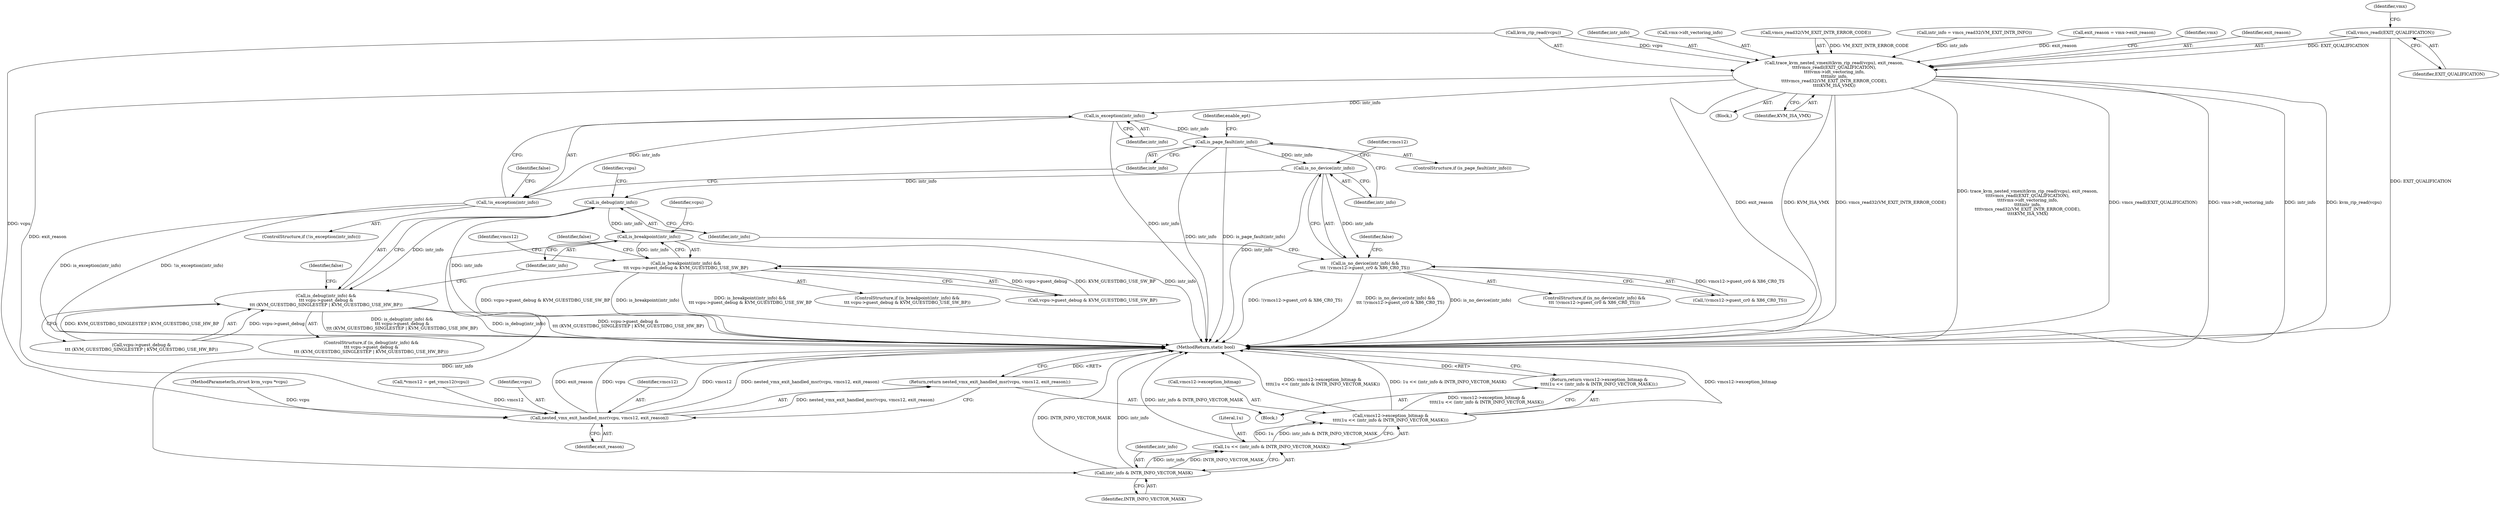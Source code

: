 digraph "0_linux_ef85b67385436ddc1998f45f1d6a210f935b3388_1@API" {
"1000133" [label="(Call,vmcs_readl(EXIT_QUALIFICATION))"];
"1000129" [label="(Call,trace_kvm_nested_vmexit(kvm_rip_read(vcpu), exit_reason,\n\t\t\t\tvmcs_readl(EXIT_QUALIFICATION),\n\t\t\t\tvmx->idt_vectoring_info,\n\t\t\t\tintr_info,\n\t\t\t\tvmcs_read32(VM_EXIT_INTR_ERROR_CODE),\n\t\t\t\tKVM_ISA_VMX))"];
"1000169" [label="(Call,is_exception(intr_info))"];
"1000168" [label="(Call,!is_exception(intr_info))"];
"1000175" [label="(Call,is_page_fault(intr_info))"];
"1000182" [label="(Call,is_no_device(intr_info))"];
"1000181" [label="(Call,is_no_device(intr_info) &&\n\t\t\t !(vmcs12->guest_cr0 & X86_CR0_TS))"];
"1000195" [label="(Call,is_debug(intr_info))"];
"1000194" [label="(Call,is_debug(intr_info) &&\n\t\t\t vcpu->guest_debug &\n\t\t\t (KVM_GUESTDBG_SINGLESTEP | KVM_GUESTDBG_USE_HW_BP))"];
"1000209" [label="(Call,is_breakpoint(intr_info))"];
"1000208" [label="(Call,is_breakpoint(intr_info) &&\n\t\t\t vcpu->guest_debug & KVM_GUESTDBG_USE_SW_BP)"];
"1000225" [label="(Call,intr_info & INTR_INFO_VECTOR_MASK)"];
"1000223" [label="(Call,1u << (intr_info & INTR_INFO_VECTOR_MASK))"];
"1000219" [label="(Call,vmcs12->exception_bitmap &\n\t\t\t\t(1u << (intr_info & INTR_INFO_VECTOR_MASK)))"];
"1000218" [label="(Return,return vmcs12->exception_bitmap &\n\t\t\t\t(1u << (intr_info & INTR_INFO_VECTOR_MASK));)"];
"1000320" [label="(Call,nested_vmx_exit_handled_msr(vcpu, vmcs12, exit_reason))"];
"1000319" [label="(Return,return nested_vmx_exit_handled_msr(vcpu, vmcs12, exit_reason);)"];
"1000193" [label="(ControlStructure,if (is_debug(intr_info) &&\n\t\t\t vcpu->guest_debug &\n\t\t\t (KVM_GUESTDBG_SINGLESTEP | KVM_GUESTDBG_USE_HW_BP)))"];
"1000138" [label="(Identifier,intr_info)"];
"1000195" [label="(Call,is_debug(intr_info))"];
"1000223" [label="(Call,1u << (intr_info & INTR_INFO_VECTOR_MASK))"];
"1000208" [label="(Call,is_breakpoint(intr_info) &&\n\t\t\t vcpu->guest_debug & KVM_GUESTDBG_USE_SW_BP)"];
"1000322" [label="(Identifier,vmcs12)"];
"1000211" [label="(Call,vcpu->guest_debug & KVM_GUESTDBG_USE_SW_BP)"];
"1000187" [label="(Identifier,vmcs12)"];
"1000124" [label="(Call,exit_reason = vmx->exit_reason)"];
"1000394" [label="(MethodReturn,static bool)"];
"1000225" [label="(Call,intr_info & INTR_INFO_VECTOR_MASK)"];
"1000107" [label="(Block,)"];
"1000172" [label="(Identifier,false)"];
"1000183" [label="(Identifier,intr_info)"];
"1000319" [label="(Return,return nested_vmx_exit_handled_msr(vcpu, vmcs12, exit_reason);)"];
"1000178" [label="(Identifier,enable_ept)"];
"1000145" [label="(Identifier,vmx)"];
"1000132" [label="(Identifier,exit_reason)"];
"1000106" [label="(MethodParameterIn,struct kvm_vcpu *vcpu)"];
"1000130" [label="(Call,kvm_rip_read(vcpu))"];
"1000218" [label="(Return,return vmcs12->exception_bitmap &\n\t\t\t\t(1u << (intr_info & INTR_INFO_VECTOR_MASK));)"];
"1000168" [label="(Call,!is_exception(intr_info))"];
"1000180" [label="(ControlStructure,if (is_no_device(intr_info) &&\n\t\t\t !(vmcs12->guest_cr0 & X86_CR0_TS)))"];
"1000221" [label="(Identifier,vmcs12)"];
"1000196" [label="(Identifier,intr_info)"];
"1000169" [label="(Call,is_exception(intr_info))"];
"1000194" [label="(Call,is_debug(intr_info) &&\n\t\t\t vcpu->guest_debug &\n\t\t\t (KVM_GUESTDBG_SINGLESTEP | KVM_GUESTDBG_USE_HW_BP))"];
"1000175" [label="(Call,is_page_fault(intr_info))"];
"1000129" [label="(Call,trace_kvm_nested_vmexit(kvm_rip_read(vcpu), exit_reason,\n\t\t\t\tvmcs_readl(EXIT_QUALIFICATION),\n\t\t\t\tvmx->idt_vectoring_info,\n\t\t\t\tintr_info,\n\t\t\t\tvmcs_read32(VM_EXIT_INTR_ERROR_CODE),\n\t\t\t\tKVM_ISA_VMX))"];
"1000219" [label="(Call,vmcs12->exception_bitmap &\n\t\t\t\t(1u << (intr_info & INTR_INFO_VECTOR_MASK)))"];
"1000176" [label="(Identifier,intr_info)"];
"1000220" [label="(Call,vmcs12->exception_bitmap)"];
"1000135" [label="(Call,vmx->idt_vectoring_info)"];
"1000199" [label="(Identifier,vcpu)"];
"1000205" [label="(Identifier,false)"];
"1000209" [label="(Call,is_breakpoint(intr_info))"];
"1000323" [label="(Identifier,exit_reason)"];
"1000174" [label="(ControlStructure,if (is_page_fault(intr_info)))"];
"1000136" [label="(Identifier,vmx)"];
"1000133" [label="(Call,vmcs_readl(EXIT_QUALIFICATION))"];
"1000227" [label="(Identifier,INTR_INFO_VECTOR_MASK)"];
"1000181" [label="(Call,is_no_device(intr_info) &&\n\t\t\t !(vmcs12->guest_cr0 & X86_CR0_TS))"];
"1000197" [label="(Call,vcpu->guest_debug &\n\t\t\t (KVM_GUESTDBG_SINGLESTEP | KVM_GUESTDBG_USE_HW_BP))"];
"1000210" [label="(Identifier,intr_info)"];
"1000119" [label="(Call,*vmcs12 = get_vmcs12(vcpu))"];
"1000184" [label="(Call,!(vmcs12->guest_cr0 & X86_CR0_TS))"];
"1000321" [label="(Identifier,vcpu)"];
"1000139" [label="(Call,vmcs_read32(VM_EXIT_INTR_ERROR_CODE))"];
"1000226" [label="(Identifier,intr_info)"];
"1000213" [label="(Identifier,vcpu)"];
"1000109" [label="(Call,intr_info = vmcs_read32(VM_EXIT_INTR_INFO))"];
"1000217" [label="(Identifier,false)"];
"1000224" [label="(Literal,1u)"];
"1000182" [label="(Call,is_no_device(intr_info))"];
"1000320" [label="(Call,nested_vmx_exit_handled_msr(vcpu, vmcs12, exit_reason))"];
"1000141" [label="(Identifier,KVM_ISA_VMX)"];
"1000165" [label="(Block,)"];
"1000191" [label="(Identifier,false)"];
"1000170" [label="(Identifier,intr_info)"];
"1000167" [label="(ControlStructure,if (!is_exception(intr_info)))"];
"1000207" [label="(ControlStructure,if (is_breakpoint(intr_info) &&\n\t\t\t vcpu->guest_debug & KVM_GUESTDBG_USE_SW_BP))"];
"1000134" [label="(Identifier,EXIT_QUALIFICATION)"];
"1000133" -> "1000129"  [label="AST: "];
"1000133" -> "1000134"  [label="CFG: "];
"1000134" -> "1000133"  [label="AST: "];
"1000136" -> "1000133"  [label="CFG: "];
"1000133" -> "1000394"  [label="DDG: EXIT_QUALIFICATION"];
"1000133" -> "1000129"  [label="DDG: EXIT_QUALIFICATION"];
"1000129" -> "1000107"  [label="AST: "];
"1000129" -> "1000141"  [label="CFG: "];
"1000130" -> "1000129"  [label="AST: "];
"1000132" -> "1000129"  [label="AST: "];
"1000135" -> "1000129"  [label="AST: "];
"1000138" -> "1000129"  [label="AST: "];
"1000139" -> "1000129"  [label="AST: "];
"1000141" -> "1000129"  [label="AST: "];
"1000145" -> "1000129"  [label="CFG: "];
"1000129" -> "1000394"  [label="DDG: kvm_rip_read(vcpu)"];
"1000129" -> "1000394"  [label="DDG: exit_reason"];
"1000129" -> "1000394"  [label="DDG: KVM_ISA_VMX"];
"1000129" -> "1000394"  [label="DDG: vmcs_read32(VM_EXIT_INTR_ERROR_CODE)"];
"1000129" -> "1000394"  [label="DDG: trace_kvm_nested_vmexit(kvm_rip_read(vcpu), exit_reason,\n\t\t\t\tvmcs_readl(EXIT_QUALIFICATION),\n\t\t\t\tvmx->idt_vectoring_info,\n\t\t\t\tintr_info,\n\t\t\t\tvmcs_read32(VM_EXIT_INTR_ERROR_CODE),\n\t\t\t\tKVM_ISA_VMX)"];
"1000129" -> "1000394"  [label="DDG: vmcs_readl(EXIT_QUALIFICATION)"];
"1000129" -> "1000394"  [label="DDG: vmx->idt_vectoring_info"];
"1000129" -> "1000394"  [label="DDG: intr_info"];
"1000130" -> "1000129"  [label="DDG: vcpu"];
"1000124" -> "1000129"  [label="DDG: exit_reason"];
"1000109" -> "1000129"  [label="DDG: intr_info"];
"1000139" -> "1000129"  [label="DDG: VM_EXIT_INTR_ERROR_CODE"];
"1000129" -> "1000169"  [label="DDG: intr_info"];
"1000129" -> "1000320"  [label="DDG: exit_reason"];
"1000169" -> "1000168"  [label="AST: "];
"1000169" -> "1000170"  [label="CFG: "];
"1000170" -> "1000169"  [label="AST: "];
"1000168" -> "1000169"  [label="CFG: "];
"1000169" -> "1000394"  [label="DDG: intr_info"];
"1000169" -> "1000168"  [label="DDG: intr_info"];
"1000169" -> "1000175"  [label="DDG: intr_info"];
"1000168" -> "1000167"  [label="AST: "];
"1000172" -> "1000168"  [label="CFG: "];
"1000176" -> "1000168"  [label="CFG: "];
"1000168" -> "1000394"  [label="DDG: !is_exception(intr_info)"];
"1000168" -> "1000394"  [label="DDG: is_exception(intr_info)"];
"1000175" -> "1000174"  [label="AST: "];
"1000175" -> "1000176"  [label="CFG: "];
"1000176" -> "1000175"  [label="AST: "];
"1000178" -> "1000175"  [label="CFG: "];
"1000183" -> "1000175"  [label="CFG: "];
"1000175" -> "1000394"  [label="DDG: intr_info"];
"1000175" -> "1000394"  [label="DDG: is_page_fault(intr_info)"];
"1000175" -> "1000182"  [label="DDG: intr_info"];
"1000182" -> "1000181"  [label="AST: "];
"1000182" -> "1000183"  [label="CFG: "];
"1000183" -> "1000182"  [label="AST: "];
"1000187" -> "1000182"  [label="CFG: "];
"1000181" -> "1000182"  [label="CFG: "];
"1000182" -> "1000394"  [label="DDG: intr_info"];
"1000182" -> "1000181"  [label="DDG: intr_info"];
"1000182" -> "1000195"  [label="DDG: intr_info"];
"1000181" -> "1000180"  [label="AST: "];
"1000181" -> "1000184"  [label="CFG: "];
"1000184" -> "1000181"  [label="AST: "];
"1000191" -> "1000181"  [label="CFG: "];
"1000196" -> "1000181"  [label="CFG: "];
"1000181" -> "1000394"  [label="DDG: is_no_device(intr_info) &&\n\t\t\t !(vmcs12->guest_cr0 & X86_CR0_TS)"];
"1000181" -> "1000394"  [label="DDG: is_no_device(intr_info)"];
"1000181" -> "1000394"  [label="DDG: !(vmcs12->guest_cr0 & X86_CR0_TS)"];
"1000184" -> "1000181"  [label="DDG: vmcs12->guest_cr0 & X86_CR0_TS"];
"1000195" -> "1000194"  [label="AST: "];
"1000195" -> "1000196"  [label="CFG: "];
"1000196" -> "1000195"  [label="AST: "];
"1000199" -> "1000195"  [label="CFG: "];
"1000194" -> "1000195"  [label="CFG: "];
"1000195" -> "1000394"  [label="DDG: intr_info"];
"1000195" -> "1000194"  [label="DDG: intr_info"];
"1000195" -> "1000209"  [label="DDG: intr_info"];
"1000194" -> "1000193"  [label="AST: "];
"1000194" -> "1000197"  [label="CFG: "];
"1000197" -> "1000194"  [label="AST: "];
"1000205" -> "1000194"  [label="CFG: "];
"1000210" -> "1000194"  [label="CFG: "];
"1000194" -> "1000394"  [label="DDG: is_debug(intr_info) &&\n\t\t\t vcpu->guest_debug &\n\t\t\t (KVM_GUESTDBG_SINGLESTEP | KVM_GUESTDBG_USE_HW_BP)"];
"1000194" -> "1000394"  [label="DDG: is_debug(intr_info)"];
"1000194" -> "1000394"  [label="DDG: vcpu->guest_debug &\n\t\t\t (KVM_GUESTDBG_SINGLESTEP | KVM_GUESTDBG_USE_HW_BP)"];
"1000197" -> "1000194"  [label="DDG: vcpu->guest_debug"];
"1000197" -> "1000194"  [label="DDG: KVM_GUESTDBG_SINGLESTEP | KVM_GUESTDBG_USE_HW_BP"];
"1000209" -> "1000208"  [label="AST: "];
"1000209" -> "1000210"  [label="CFG: "];
"1000210" -> "1000209"  [label="AST: "];
"1000213" -> "1000209"  [label="CFG: "];
"1000208" -> "1000209"  [label="CFG: "];
"1000209" -> "1000394"  [label="DDG: intr_info"];
"1000209" -> "1000208"  [label="DDG: intr_info"];
"1000209" -> "1000225"  [label="DDG: intr_info"];
"1000208" -> "1000207"  [label="AST: "];
"1000208" -> "1000211"  [label="CFG: "];
"1000211" -> "1000208"  [label="AST: "];
"1000217" -> "1000208"  [label="CFG: "];
"1000221" -> "1000208"  [label="CFG: "];
"1000208" -> "1000394"  [label="DDG: is_breakpoint(intr_info)"];
"1000208" -> "1000394"  [label="DDG: is_breakpoint(intr_info) &&\n\t\t\t vcpu->guest_debug & KVM_GUESTDBG_USE_SW_BP"];
"1000208" -> "1000394"  [label="DDG: vcpu->guest_debug & KVM_GUESTDBG_USE_SW_BP"];
"1000211" -> "1000208"  [label="DDG: vcpu->guest_debug"];
"1000211" -> "1000208"  [label="DDG: KVM_GUESTDBG_USE_SW_BP"];
"1000225" -> "1000223"  [label="AST: "];
"1000225" -> "1000227"  [label="CFG: "];
"1000226" -> "1000225"  [label="AST: "];
"1000227" -> "1000225"  [label="AST: "];
"1000223" -> "1000225"  [label="CFG: "];
"1000225" -> "1000394"  [label="DDG: INTR_INFO_VECTOR_MASK"];
"1000225" -> "1000394"  [label="DDG: intr_info"];
"1000225" -> "1000223"  [label="DDG: intr_info"];
"1000225" -> "1000223"  [label="DDG: INTR_INFO_VECTOR_MASK"];
"1000223" -> "1000219"  [label="AST: "];
"1000224" -> "1000223"  [label="AST: "];
"1000219" -> "1000223"  [label="CFG: "];
"1000223" -> "1000394"  [label="DDG: intr_info & INTR_INFO_VECTOR_MASK"];
"1000223" -> "1000219"  [label="DDG: 1u"];
"1000223" -> "1000219"  [label="DDG: intr_info & INTR_INFO_VECTOR_MASK"];
"1000219" -> "1000218"  [label="AST: "];
"1000220" -> "1000219"  [label="AST: "];
"1000218" -> "1000219"  [label="CFG: "];
"1000219" -> "1000394"  [label="DDG: 1u << (intr_info & INTR_INFO_VECTOR_MASK)"];
"1000219" -> "1000394"  [label="DDG: vmcs12->exception_bitmap &\n\t\t\t\t(1u << (intr_info & INTR_INFO_VECTOR_MASK))"];
"1000219" -> "1000394"  [label="DDG: vmcs12->exception_bitmap"];
"1000219" -> "1000218"  [label="DDG: vmcs12->exception_bitmap &\n\t\t\t\t(1u << (intr_info & INTR_INFO_VECTOR_MASK))"];
"1000218" -> "1000165"  [label="AST: "];
"1000394" -> "1000218"  [label="CFG: "];
"1000218" -> "1000394"  [label="DDG: <RET>"];
"1000320" -> "1000319"  [label="AST: "];
"1000320" -> "1000323"  [label="CFG: "];
"1000321" -> "1000320"  [label="AST: "];
"1000322" -> "1000320"  [label="AST: "];
"1000323" -> "1000320"  [label="AST: "];
"1000319" -> "1000320"  [label="CFG: "];
"1000320" -> "1000394"  [label="DDG: vmcs12"];
"1000320" -> "1000394"  [label="DDG: exit_reason"];
"1000320" -> "1000394"  [label="DDG: vcpu"];
"1000320" -> "1000394"  [label="DDG: nested_vmx_exit_handled_msr(vcpu, vmcs12, exit_reason)"];
"1000320" -> "1000319"  [label="DDG: nested_vmx_exit_handled_msr(vcpu, vmcs12, exit_reason)"];
"1000130" -> "1000320"  [label="DDG: vcpu"];
"1000106" -> "1000320"  [label="DDG: vcpu"];
"1000119" -> "1000320"  [label="DDG: vmcs12"];
"1000319" -> "1000165"  [label="AST: "];
"1000394" -> "1000319"  [label="CFG: "];
"1000319" -> "1000394"  [label="DDG: <RET>"];
}
